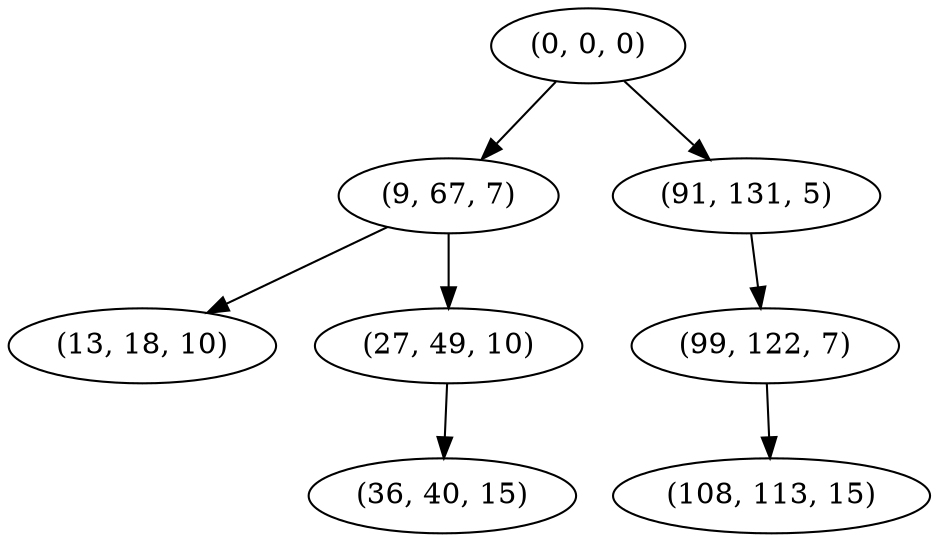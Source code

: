 digraph tree {
    "(0, 0, 0)";
    "(9, 67, 7)";
    "(13, 18, 10)";
    "(27, 49, 10)";
    "(36, 40, 15)";
    "(91, 131, 5)";
    "(99, 122, 7)";
    "(108, 113, 15)";
    "(0, 0, 0)" -> "(9, 67, 7)";
    "(0, 0, 0)" -> "(91, 131, 5)";
    "(9, 67, 7)" -> "(13, 18, 10)";
    "(9, 67, 7)" -> "(27, 49, 10)";
    "(27, 49, 10)" -> "(36, 40, 15)";
    "(91, 131, 5)" -> "(99, 122, 7)";
    "(99, 122, 7)" -> "(108, 113, 15)";
}
